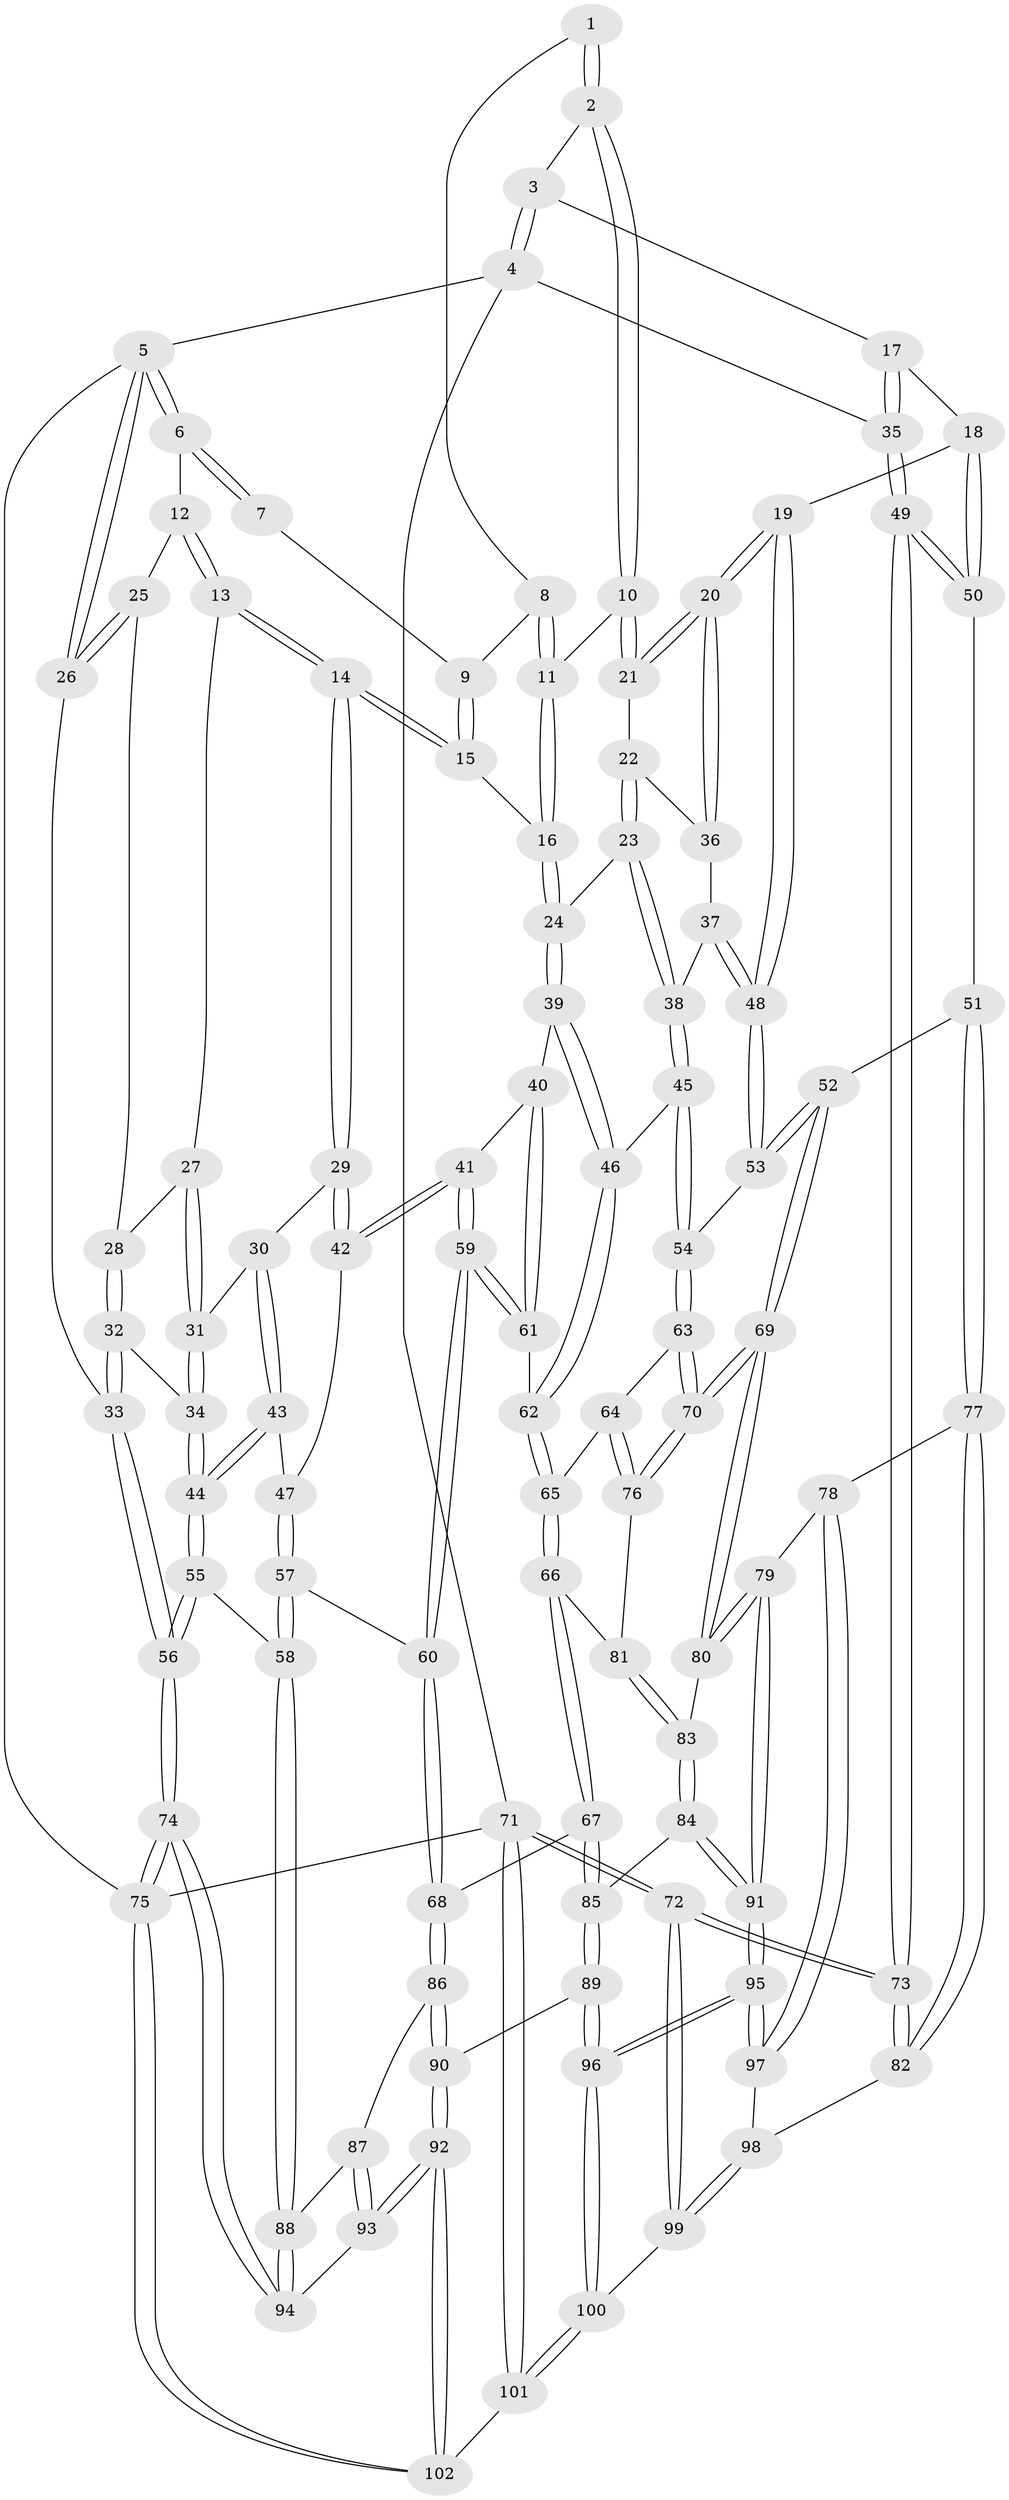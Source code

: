 // Generated by graph-tools (version 1.1) at 2025/11/02/21/25 10:11:13]
// undirected, 102 vertices, 252 edges
graph export_dot {
graph [start="1"]
  node [color=gray90,style=filled];
  1 [pos="+0.5269629331524743+0"];
  2 [pos="+0.8059041497358683+0"];
  3 [pos="+0.9202573381338083+0"];
  4 [pos="+1+0"];
  5 [pos="+0+0"];
  6 [pos="+0+0"];
  7 [pos="+0.4298833809872431+0"];
  8 [pos="+0.49434900314161484+0.05685557874575769"];
  9 [pos="+0.3954930804619493+0.051067762122331016"];
  10 [pos="+0.690422698150144+0.015673040097117636"];
  11 [pos="+0.5185859277938761+0.08512197981261171"];
  12 [pos="+0.15155350567247763+0.0173541494652433"];
  13 [pos="+0.1840603081451722+0.06986329926890357"];
  14 [pos="+0.30722419096054177+0.1582704008508927"];
  15 [pos="+0.31489089609394616+0.15529912048308256"];
  16 [pos="+0.49967842463554757+0.17881706463305477"];
  17 [pos="+0.866049516662454+0.18745401125870298"];
  18 [pos="+0.8228105232831835+0.2501332917172218"];
  19 [pos="+0.7984227565384246+0.25566152175514184"];
  20 [pos="+0.7962233666814215+0.2539363896155553"];
  21 [pos="+0.6886857555668293+0.055765185138114154"];
  22 [pos="+0.5987470440518234+0.2048565001968496"];
  23 [pos="+0.5677590387316592+0.21923070280395948"];
  24 [pos="+0.540897281402555+0.22124234359865602"];
  25 [pos="+0.01787161098975386+0.17790006258123126"];
  26 [pos="+0+0.16328765856741245"];
  27 [pos="+0.13199040001703635+0.17188925985537556"];
  28 [pos="+0.04344784984105069+0.21473873984484862"];
  29 [pos="+0.30460774946897745+0.21496740564442987"];
  30 [pos="+0.1327273394887138+0.26384896230259197"];
  31 [pos="+0.12103086675045481+0.26243802055815674"];
  32 [pos="+0.04143408683650049+0.22509715531189867"];
  33 [pos="+0+0.3134831927007595"];
  34 [pos="+0.08094962090861833+0.3113325456203185"];
  35 [pos="+1+0.17797752028496783"];
  36 [pos="+0.6721157564213207+0.2348350065578365"];
  37 [pos="+0.6528861039822226+0.32157638403378264"];
  38 [pos="+0.6397607182940709+0.3328057427754743"];
  39 [pos="+0.4926948267908742+0.3284753163916274"];
  40 [pos="+0.4789008934115164+0.3320074631297611"];
  41 [pos="+0.3661262531163675+0.3165927022070108"];
  42 [pos="+0.30751442066548196+0.26674491737897454"];
  43 [pos="+0.2340127473006799+0.31002367507129713"];
  44 [pos="+0.03231133257748721+0.47530918777275416"];
  45 [pos="+0.6348578119166691+0.3772647637426263"];
  46 [pos="+0.5323152289105221+0.3697400011385"];
  47 [pos="+0.29138304860330394+0.28329997444606875"];
  48 [pos="+0.7967824094558852+0.25910800646881693"];
  49 [pos="+1+0.3904183024955649"];
  50 [pos="+1+0.4028751412514165"];
  51 [pos="+0.9322999189716555+0.47471188896275773"];
  52 [pos="+0.821463555755047+0.46148157424118924"];
  53 [pos="+0.7596556041104964+0.4046276963807586"];
  54 [pos="+0.6765223697052852+0.42551708101028035"];
  55 [pos="+0.013146393761560075+0.5075620429357731"];
  56 [pos="+0+0.5031196314930527"];
  57 [pos="+0.24885621873432776+0.5196673108215032"];
  58 [pos="+0.05524223946752345+0.5326213000033102"];
  59 [pos="+0.3610549692825828+0.49820631449344566"];
  60 [pos="+0.3395436650085942+0.5407710799728808"];
  61 [pos="+0.4346449598724206+0.4444018563518708"];
  62 [pos="+0.5292326654168447+0.4578888181007831"];
  63 [pos="+0.6548151958468664+0.4710457127725074"];
  64 [pos="+0.579789770391904+0.5090599280496587"];
  65 [pos="+0.5556600397870242+0.5162005919509423"];
  66 [pos="+0.520937338136424+0.5690070230946475"];
  67 [pos="+0.4995388848748351+0.5966015565451847"];
  68 [pos="+0.3639250631345995+0.5703774867157088"];
  69 [pos="+0.7473378122556747+0.5926699223982206"];
  70 [pos="+0.7173260627783754+0.5718284124190747"];
  71 [pos="+1+1"];
  72 [pos="+1+1"];
  73 [pos="+1+0.9388529836483812"];
  74 [pos="+0+1"];
  75 [pos="+0+1"];
  76 [pos="+0.6528881528281146+0.5846567193440407"];
  77 [pos="+0.875443654592666+0.6976556042095784"];
  78 [pos="+0.8658672014755688+0.6968283050226987"];
  79 [pos="+0.7962715722027851+0.6709712102207425"];
  80 [pos="+0.7577118193874203+0.6241907788533569"];
  81 [pos="+0.6482928531127216+0.588755807900171"];
  82 [pos="+0.9725414170648193+0.7689780991286506"];
  83 [pos="+0.6035424528867213+0.6657121283938441"];
  84 [pos="+0.5714506652722119+0.6847390519487518"];
  85 [pos="+0.544741997938278+0.6797202458930885"];
  86 [pos="+0.3506311994598521+0.6313839439463603"];
  87 [pos="+0.2258613031657694+0.7091200935686657"];
  88 [pos="+0.06265449012927349+0.550432769103046"];
  89 [pos="+0.44575556255617244+0.8495164284673951"];
  90 [pos="+0.3662445818956242+0.8455067302951159"];
  91 [pos="+0.6660684436806683+0.7667128625948089"];
  92 [pos="+0.2906086337906411+0.8800202292006536"];
  93 [pos="+0.26742452236821895+0.870710374418168"];
  94 [pos="+0.10858574964867265+0.8643420003717522"];
  95 [pos="+0.6704044934098379+0.8631200478843993"];
  96 [pos="+0.5990548859213685+0.974447400176987"];
  97 [pos="+0.7435857201809764+0.8486439438854191"];
  98 [pos="+0.8045011362194769+0.8755207081046329"];
  99 [pos="+0.8168841958852426+0.9279843766995222"];
  100 [pos="+0.6197947423336829+1"];
  101 [pos="+0.6275096873971947+1"];
  102 [pos="+0.289267689908719+1"];
  1 -- 2;
  1 -- 2;
  1 -- 8;
  2 -- 3;
  2 -- 10;
  2 -- 10;
  3 -- 4;
  3 -- 4;
  3 -- 17;
  4 -- 5;
  4 -- 35;
  4 -- 71;
  5 -- 6;
  5 -- 6;
  5 -- 26;
  5 -- 26;
  5 -- 75;
  6 -- 7;
  6 -- 7;
  6 -- 12;
  7 -- 9;
  8 -- 9;
  8 -- 11;
  8 -- 11;
  9 -- 15;
  9 -- 15;
  10 -- 11;
  10 -- 21;
  10 -- 21;
  11 -- 16;
  11 -- 16;
  12 -- 13;
  12 -- 13;
  12 -- 25;
  13 -- 14;
  13 -- 14;
  13 -- 27;
  14 -- 15;
  14 -- 15;
  14 -- 29;
  14 -- 29;
  15 -- 16;
  16 -- 24;
  16 -- 24;
  17 -- 18;
  17 -- 35;
  17 -- 35;
  18 -- 19;
  18 -- 50;
  18 -- 50;
  19 -- 20;
  19 -- 20;
  19 -- 48;
  19 -- 48;
  20 -- 21;
  20 -- 21;
  20 -- 36;
  20 -- 36;
  21 -- 22;
  22 -- 23;
  22 -- 23;
  22 -- 36;
  23 -- 24;
  23 -- 38;
  23 -- 38;
  24 -- 39;
  24 -- 39;
  25 -- 26;
  25 -- 26;
  25 -- 28;
  26 -- 33;
  27 -- 28;
  27 -- 31;
  27 -- 31;
  28 -- 32;
  28 -- 32;
  29 -- 30;
  29 -- 42;
  29 -- 42;
  30 -- 31;
  30 -- 43;
  30 -- 43;
  31 -- 34;
  31 -- 34;
  32 -- 33;
  32 -- 33;
  32 -- 34;
  33 -- 56;
  33 -- 56;
  34 -- 44;
  34 -- 44;
  35 -- 49;
  35 -- 49;
  36 -- 37;
  37 -- 38;
  37 -- 48;
  37 -- 48;
  38 -- 45;
  38 -- 45;
  39 -- 40;
  39 -- 46;
  39 -- 46;
  40 -- 41;
  40 -- 61;
  40 -- 61;
  41 -- 42;
  41 -- 42;
  41 -- 59;
  41 -- 59;
  42 -- 47;
  43 -- 44;
  43 -- 44;
  43 -- 47;
  44 -- 55;
  44 -- 55;
  45 -- 46;
  45 -- 54;
  45 -- 54;
  46 -- 62;
  46 -- 62;
  47 -- 57;
  47 -- 57;
  48 -- 53;
  48 -- 53;
  49 -- 50;
  49 -- 50;
  49 -- 73;
  49 -- 73;
  50 -- 51;
  51 -- 52;
  51 -- 77;
  51 -- 77;
  52 -- 53;
  52 -- 53;
  52 -- 69;
  52 -- 69;
  53 -- 54;
  54 -- 63;
  54 -- 63;
  55 -- 56;
  55 -- 56;
  55 -- 58;
  56 -- 74;
  56 -- 74;
  57 -- 58;
  57 -- 58;
  57 -- 60;
  58 -- 88;
  58 -- 88;
  59 -- 60;
  59 -- 60;
  59 -- 61;
  59 -- 61;
  60 -- 68;
  60 -- 68;
  61 -- 62;
  62 -- 65;
  62 -- 65;
  63 -- 64;
  63 -- 70;
  63 -- 70;
  64 -- 65;
  64 -- 76;
  64 -- 76;
  65 -- 66;
  65 -- 66;
  66 -- 67;
  66 -- 67;
  66 -- 81;
  67 -- 68;
  67 -- 85;
  67 -- 85;
  68 -- 86;
  68 -- 86;
  69 -- 70;
  69 -- 70;
  69 -- 80;
  69 -- 80;
  70 -- 76;
  70 -- 76;
  71 -- 72;
  71 -- 72;
  71 -- 101;
  71 -- 101;
  71 -- 75;
  72 -- 73;
  72 -- 73;
  72 -- 99;
  72 -- 99;
  73 -- 82;
  73 -- 82;
  74 -- 75;
  74 -- 75;
  74 -- 94;
  74 -- 94;
  75 -- 102;
  75 -- 102;
  76 -- 81;
  77 -- 78;
  77 -- 82;
  77 -- 82;
  78 -- 79;
  78 -- 97;
  78 -- 97;
  79 -- 80;
  79 -- 80;
  79 -- 91;
  79 -- 91;
  80 -- 83;
  81 -- 83;
  81 -- 83;
  82 -- 98;
  83 -- 84;
  83 -- 84;
  84 -- 85;
  84 -- 91;
  84 -- 91;
  85 -- 89;
  85 -- 89;
  86 -- 87;
  86 -- 90;
  86 -- 90;
  87 -- 88;
  87 -- 93;
  87 -- 93;
  88 -- 94;
  88 -- 94;
  89 -- 90;
  89 -- 96;
  89 -- 96;
  90 -- 92;
  90 -- 92;
  91 -- 95;
  91 -- 95;
  92 -- 93;
  92 -- 93;
  92 -- 102;
  92 -- 102;
  93 -- 94;
  95 -- 96;
  95 -- 96;
  95 -- 97;
  95 -- 97;
  96 -- 100;
  96 -- 100;
  97 -- 98;
  98 -- 99;
  98 -- 99;
  99 -- 100;
  100 -- 101;
  100 -- 101;
  101 -- 102;
}
